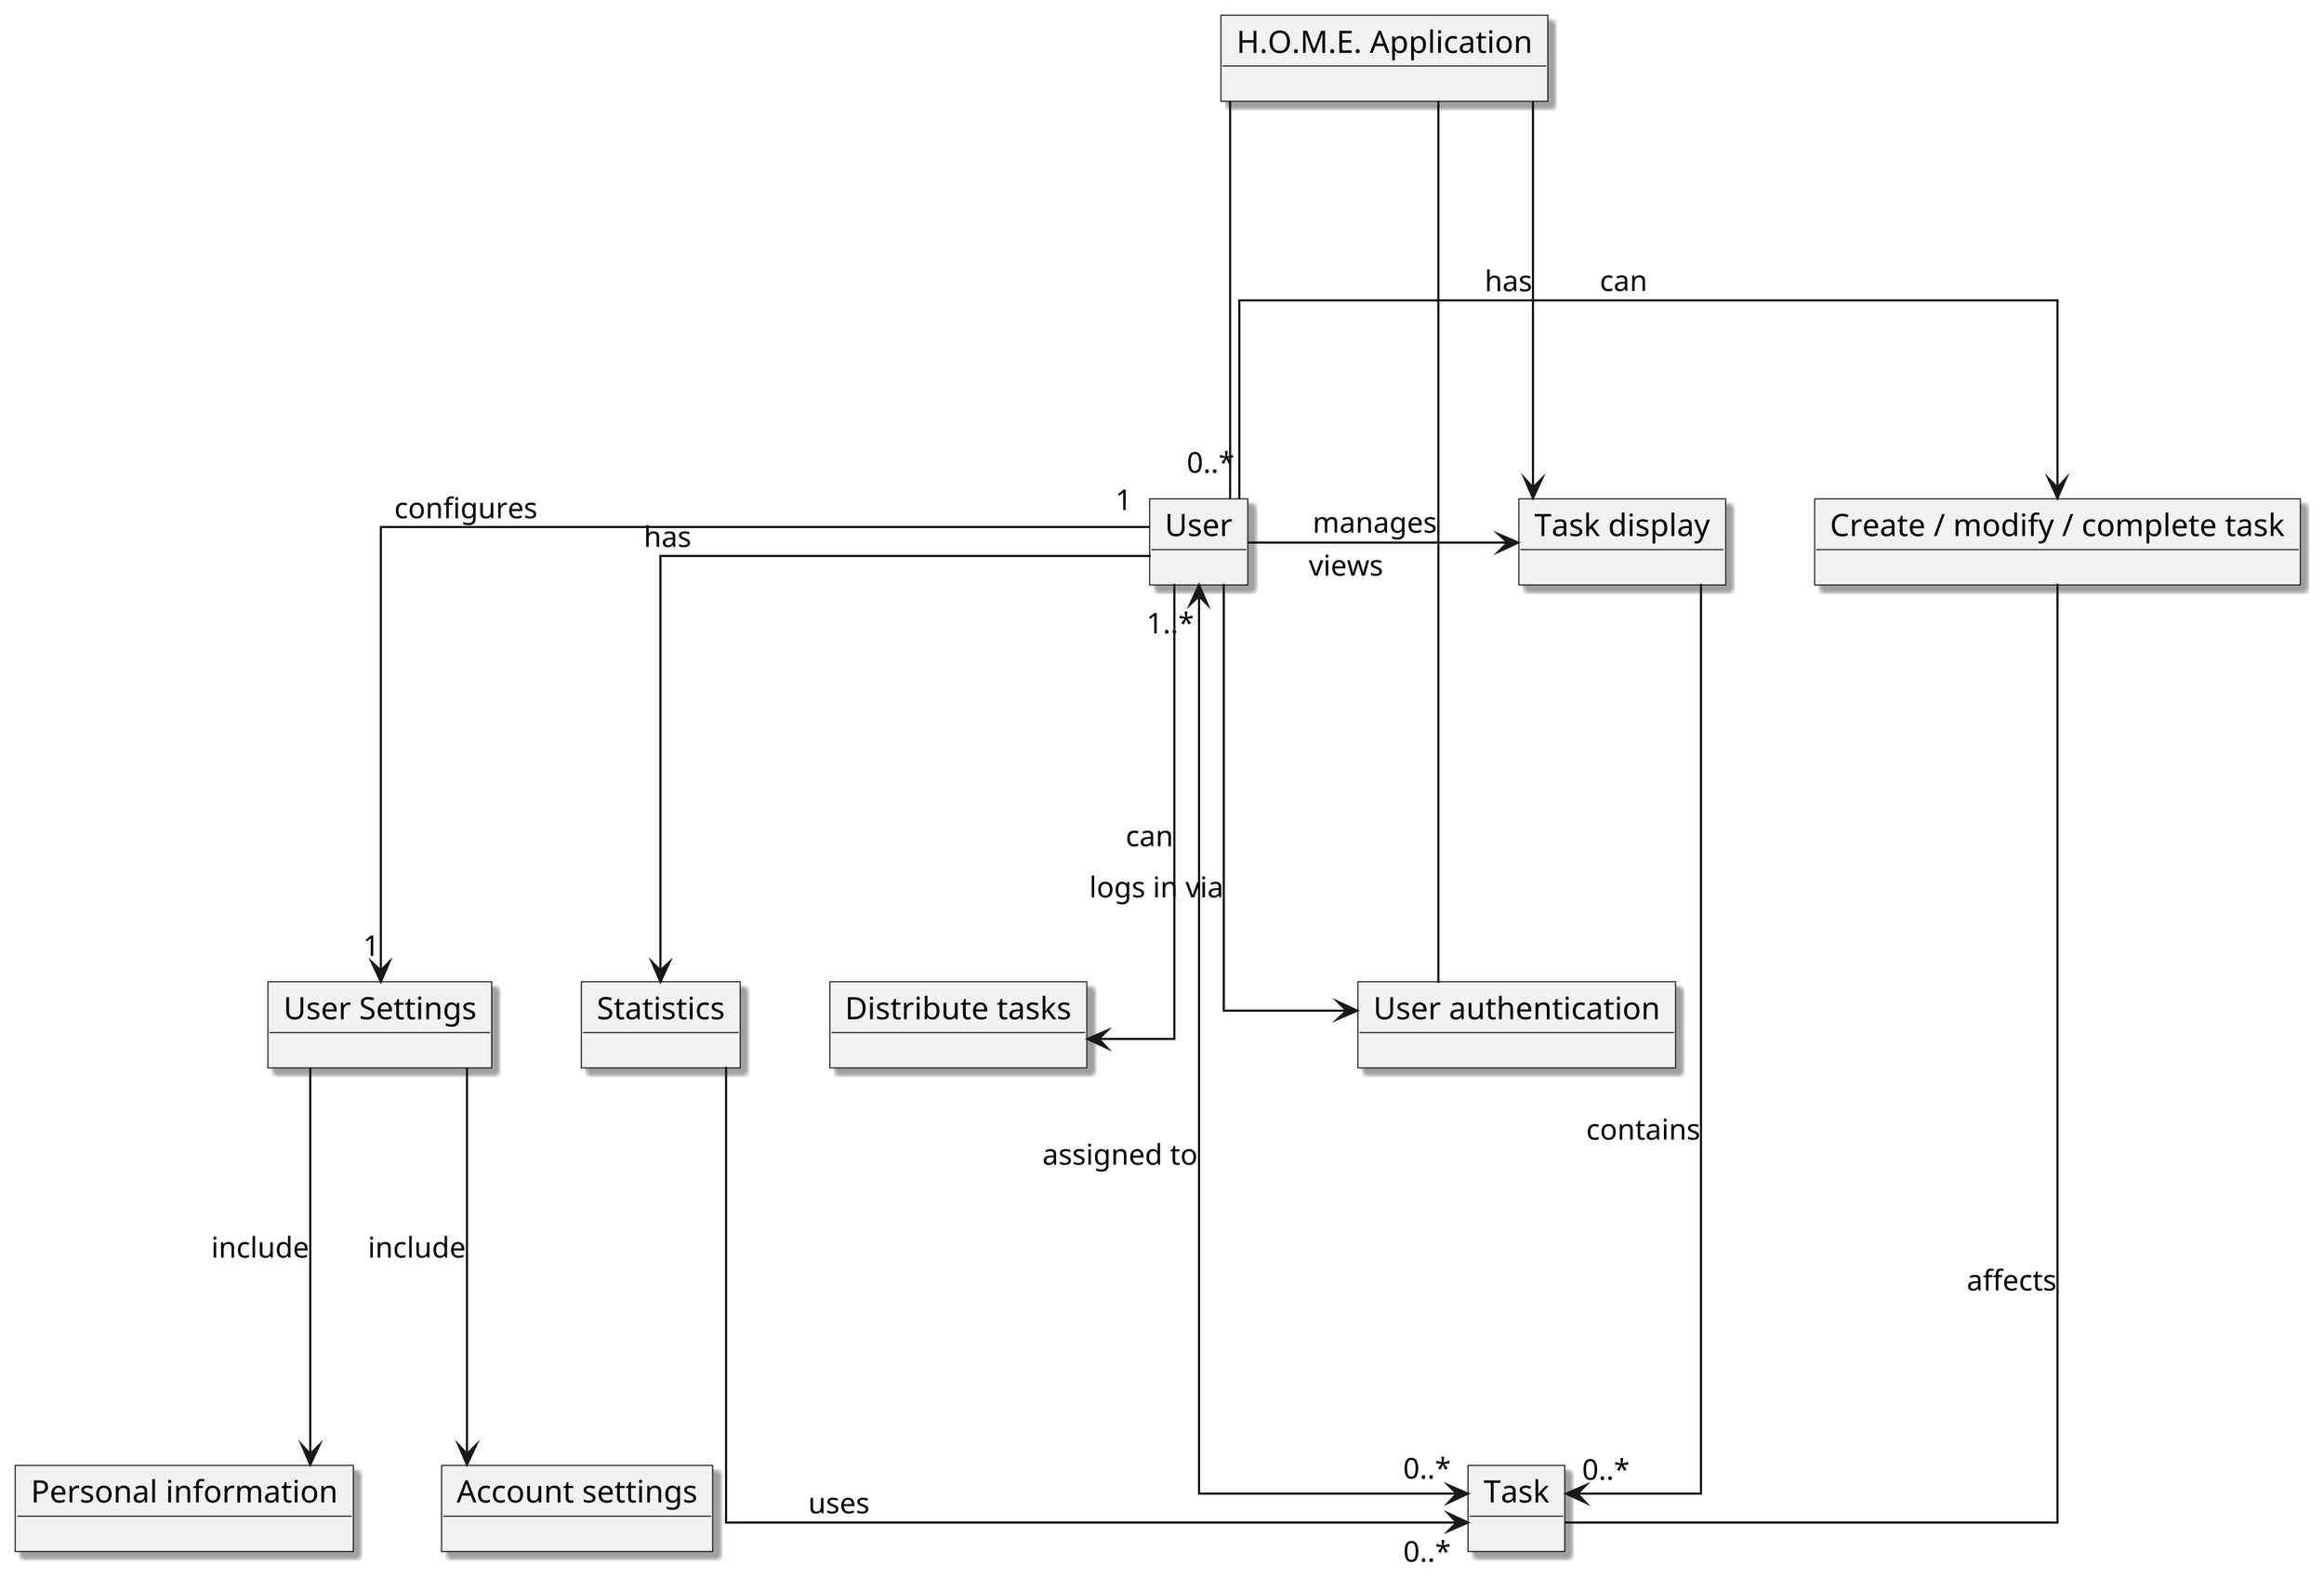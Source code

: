 @startuml

skinparam {
    shadowing true
    linetype ortho
    nodesep 40
    ranksep 180
    dpi 300
}

' Objects
object "H.O.M.E. Application" as Home

object User
object Task
object "Task display" as task_display
object "Create / modify / complete task" as task_actions
object "Distribute tasks" as task_distribution
object Statistics

object "User Settings" as user_settings
object "Personal information" as personal_info
object "Account settings" as account_settings

object "User authentication" as Authentication

' Relationships
Home -- "0..*" User
Home -- Authentication : "manages"
Home -> task_display : "has"
task_display -> "0..*" Task : "contains"

User "1..*" <--> "0..*" Task: "assigned to"

User -> task_display : "views"
User -> task_actions : "can"
task_actions - Task : "affects"
User --> task_distribution : "can"

User --> Statistics : "has"
User "1" --> "1" user_settings : "configures"
User --> Authentication : "logs in via"

user_settings --> personal_info : "include"
user_settings --> account_settings : "include"

Statistics --> "0..*" Task : "uses"

@enduml